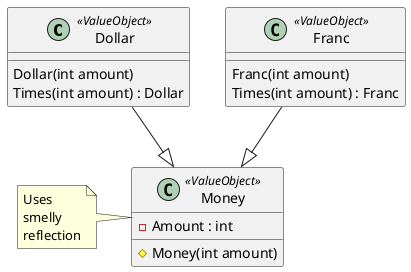 @startuml
class Dollar <<ValueObject>>
{
    Dollar(int amount)
    Times(int amount) : Dollar
}

class Franc <<ValueObject>>
{
    Franc(int amount)
    Times(int amount) : Franc
}

class Money <<ValueObject>>
{
    -Amount : int
    #Money(int amount)
}
Dollar --|> Money
Franc --|> Money

note left of Money : Uses\nsmelly\nreflection
@enduml
